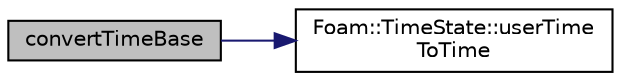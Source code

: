 digraph "convertTimeBase"
{
  bgcolor="transparent";
  edge [fontname="Helvetica",fontsize="10",labelfontname="Helvetica",labelfontsize="10"];
  node [fontname="Helvetica",fontsize="10",shape=record];
  rankdir="LR";
  Node1 [label="convertTimeBase",height=0.2,width=0.4,color="black", fillcolor="grey75", style="filled", fontcolor="black"];
  Node1 -> Node2 [color="midnightblue",fontsize="10",style="solid",fontname="Helvetica"];
  Node2 [label="Foam::TimeState::userTime\lToTime",height=0.2,width=0.4,color="black",URL="$a02613.html#a53b169b496268aa38cca7ce6ad8ff063",tooltip="Convert the user-time (e.g. CA deg) to real-time (s). "];
}
